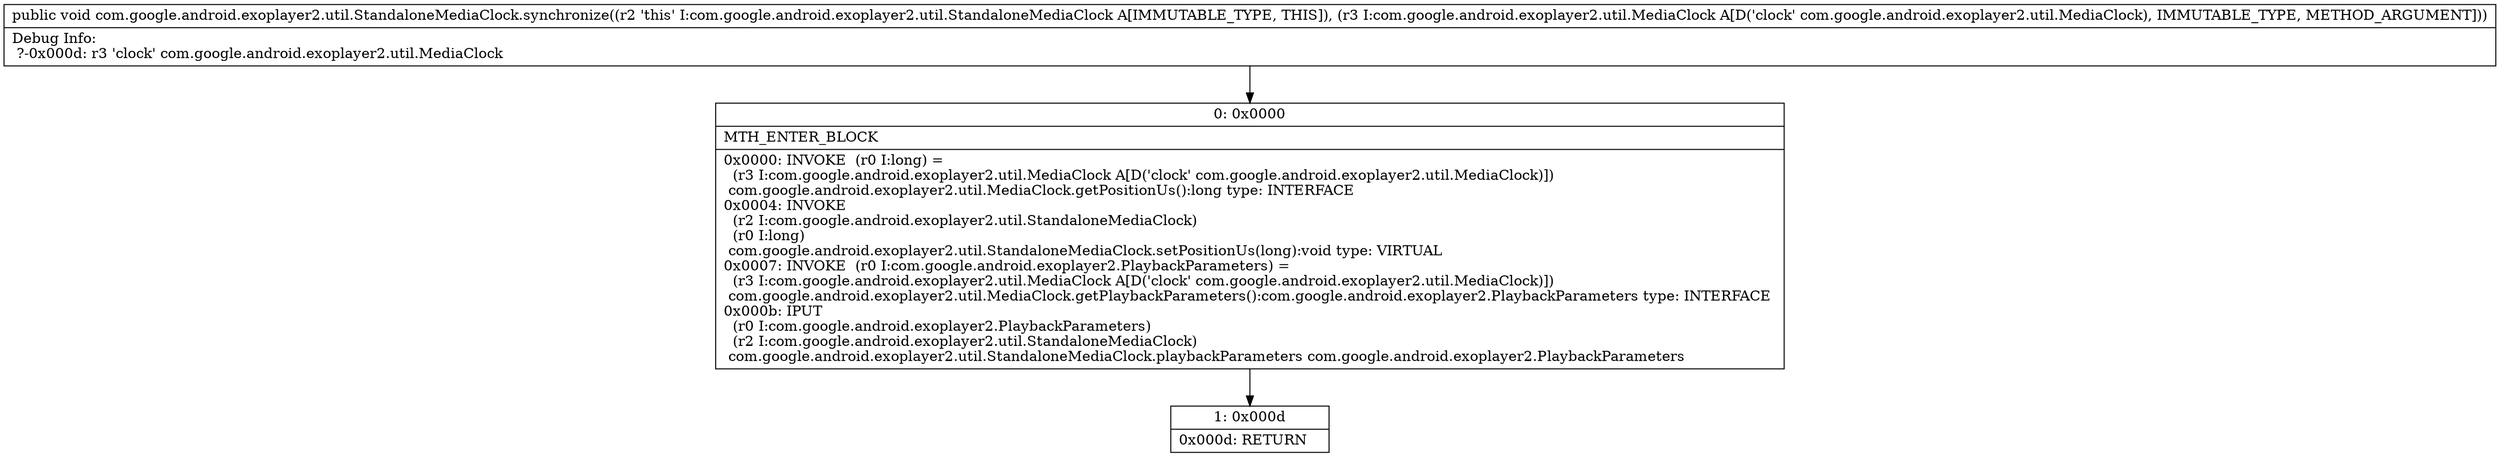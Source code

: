 digraph "CFG forcom.google.android.exoplayer2.util.StandaloneMediaClock.synchronize(Lcom\/google\/android\/exoplayer2\/util\/MediaClock;)V" {
Node_0 [shape=record,label="{0\:\ 0x0000|MTH_ENTER_BLOCK\l|0x0000: INVOKE  (r0 I:long) = \l  (r3 I:com.google.android.exoplayer2.util.MediaClock A[D('clock' com.google.android.exoplayer2.util.MediaClock)])\l com.google.android.exoplayer2.util.MediaClock.getPositionUs():long type: INTERFACE \l0x0004: INVOKE  \l  (r2 I:com.google.android.exoplayer2.util.StandaloneMediaClock)\l  (r0 I:long)\l com.google.android.exoplayer2.util.StandaloneMediaClock.setPositionUs(long):void type: VIRTUAL \l0x0007: INVOKE  (r0 I:com.google.android.exoplayer2.PlaybackParameters) = \l  (r3 I:com.google.android.exoplayer2.util.MediaClock A[D('clock' com.google.android.exoplayer2.util.MediaClock)])\l com.google.android.exoplayer2.util.MediaClock.getPlaybackParameters():com.google.android.exoplayer2.PlaybackParameters type: INTERFACE \l0x000b: IPUT  \l  (r0 I:com.google.android.exoplayer2.PlaybackParameters)\l  (r2 I:com.google.android.exoplayer2.util.StandaloneMediaClock)\l com.google.android.exoplayer2.util.StandaloneMediaClock.playbackParameters com.google.android.exoplayer2.PlaybackParameters \l}"];
Node_1 [shape=record,label="{1\:\ 0x000d|0x000d: RETURN   \l}"];
MethodNode[shape=record,label="{public void com.google.android.exoplayer2.util.StandaloneMediaClock.synchronize((r2 'this' I:com.google.android.exoplayer2.util.StandaloneMediaClock A[IMMUTABLE_TYPE, THIS]), (r3 I:com.google.android.exoplayer2.util.MediaClock A[D('clock' com.google.android.exoplayer2.util.MediaClock), IMMUTABLE_TYPE, METHOD_ARGUMENT]))  | Debug Info:\l  ?\-0x000d: r3 'clock' com.google.android.exoplayer2.util.MediaClock\l}"];
MethodNode -> Node_0;
Node_0 -> Node_1;
}

